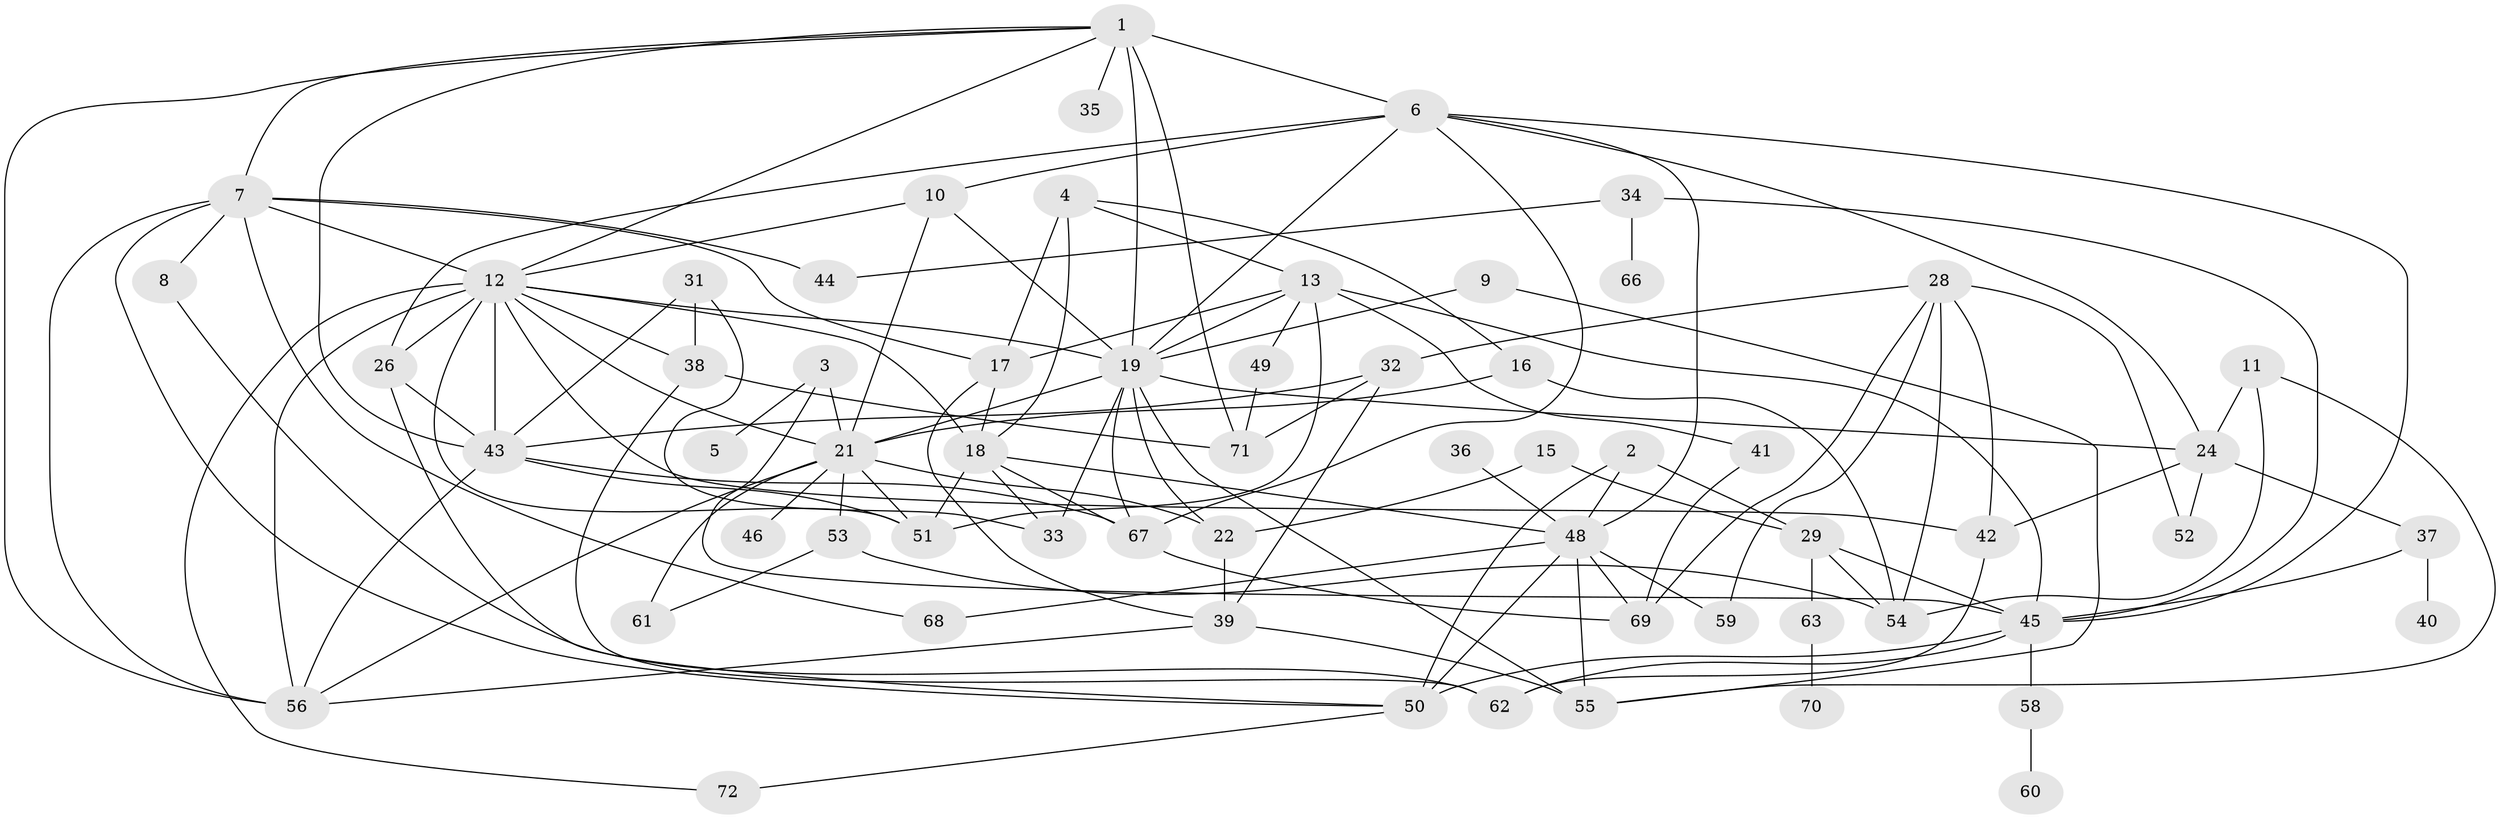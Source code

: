 // original degree distribution, {4: 0.1724137931034483, 1: 0.1793103448275862, 3: 0.15862068965517243, 5: 0.11724137931034483, 2: 0.23448275862068965, 7: 0.013793103448275862, 0: 0.05517241379310345, 6: 0.05517241379310345, 8: 0.013793103448275862}
// Generated by graph-tools (version 1.1) at 2025/33/03/09/25 02:33:55]
// undirected, 62 vertices, 130 edges
graph export_dot {
graph [start="1"]
  node [color=gray90,style=filled];
  1;
  2;
  3;
  4;
  5;
  6;
  7;
  8;
  9;
  10;
  11;
  12;
  13;
  15;
  16;
  17;
  18;
  19;
  21;
  22;
  24;
  26;
  28;
  29;
  31;
  32;
  33;
  34;
  35;
  36;
  37;
  38;
  39;
  40;
  41;
  42;
  43;
  44;
  45;
  46;
  48;
  49;
  50;
  51;
  52;
  53;
  54;
  55;
  56;
  58;
  59;
  60;
  61;
  62;
  63;
  66;
  67;
  68;
  69;
  70;
  71;
  72;
  1 -- 6 [weight=2.0];
  1 -- 7 [weight=1.0];
  1 -- 12 [weight=1.0];
  1 -- 19 [weight=2.0];
  1 -- 35 [weight=1.0];
  1 -- 43 [weight=1.0];
  1 -- 56 [weight=1.0];
  1 -- 71 [weight=1.0];
  2 -- 29 [weight=1.0];
  2 -- 48 [weight=1.0];
  2 -- 50 [weight=1.0];
  3 -- 5 [weight=1.0];
  3 -- 21 [weight=1.0];
  3 -- 45 [weight=1.0];
  4 -- 13 [weight=1.0];
  4 -- 16 [weight=1.0];
  4 -- 17 [weight=1.0];
  4 -- 18 [weight=4.0];
  6 -- 10 [weight=1.0];
  6 -- 19 [weight=1.0];
  6 -- 24 [weight=1.0];
  6 -- 26 [weight=2.0];
  6 -- 45 [weight=2.0];
  6 -- 48 [weight=2.0];
  6 -- 67 [weight=1.0];
  7 -- 8 [weight=1.0];
  7 -- 12 [weight=1.0];
  7 -- 17 [weight=1.0];
  7 -- 44 [weight=1.0];
  7 -- 50 [weight=1.0];
  7 -- 56 [weight=1.0];
  7 -- 68 [weight=1.0];
  8 -- 62 [weight=1.0];
  9 -- 19 [weight=1.0];
  9 -- 55 [weight=1.0];
  10 -- 12 [weight=1.0];
  10 -- 19 [weight=1.0];
  10 -- 21 [weight=1.0];
  11 -- 24 [weight=1.0];
  11 -- 54 [weight=1.0];
  11 -- 55 [weight=1.0];
  12 -- 18 [weight=1.0];
  12 -- 19 [weight=1.0];
  12 -- 21 [weight=1.0];
  12 -- 26 [weight=3.0];
  12 -- 38 [weight=1.0];
  12 -- 42 [weight=1.0];
  12 -- 43 [weight=1.0];
  12 -- 51 [weight=1.0];
  12 -- 56 [weight=1.0];
  12 -- 72 [weight=1.0];
  13 -- 17 [weight=1.0];
  13 -- 19 [weight=1.0];
  13 -- 41 [weight=1.0];
  13 -- 45 [weight=1.0];
  13 -- 49 [weight=1.0];
  13 -- 51 [weight=1.0];
  15 -- 22 [weight=1.0];
  15 -- 29 [weight=1.0];
  16 -- 21 [weight=1.0];
  16 -- 54 [weight=1.0];
  17 -- 18 [weight=1.0];
  17 -- 39 [weight=1.0];
  18 -- 33 [weight=1.0];
  18 -- 48 [weight=1.0];
  18 -- 51 [weight=1.0];
  18 -- 67 [weight=1.0];
  19 -- 21 [weight=1.0];
  19 -- 22 [weight=1.0];
  19 -- 24 [weight=1.0];
  19 -- 33 [weight=1.0];
  19 -- 55 [weight=1.0];
  19 -- 67 [weight=2.0];
  21 -- 22 [weight=1.0];
  21 -- 46 [weight=1.0];
  21 -- 51 [weight=1.0];
  21 -- 53 [weight=1.0];
  21 -- 56 [weight=1.0];
  21 -- 61 [weight=2.0];
  22 -- 39 [weight=1.0];
  24 -- 37 [weight=1.0];
  24 -- 42 [weight=1.0];
  24 -- 52 [weight=1.0];
  26 -- 43 [weight=1.0];
  26 -- 50 [weight=1.0];
  28 -- 32 [weight=1.0];
  28 -- 42 [weight=1.0];
  28 -- 52 [weight=1.0];
  28 -- 54 [weight=1.0];
  28 -- 59 [weight=1.0];
  28 -- 69 [weight=1.0];
  29 -- 45 [weight=1.0];
  29 -- 54 [weight=1.0];
  29 -- 63 [weight=1.0];
  31 -- 33 [weight=1.0];
  31 -- 38 [weight=1.0];
  31 -- 43 [weight=1.0];
  32 -- 39 [weight=1.0];
  32 -- 43 [weight=1.0];
  32 -- 71 [weight=1.0];
  34 -- 44 [weight=1.0];
  34 -- 45 [weight=1.0];
  34 -- 66 [weight=1.0];
  36 -- 48 [weight=2.0];
  37 -- 40 [weight=1.0];
  37 -- 45 [weight=1.0];
  38 -- 62 [weight=1.0];
  38 -- 71 [weight=1.0];
  39 -- 55 [weight=1.0];
  39 -- 56 [weight=1.0];
  41 -- 69 [weight=1.0];
  42 -- 62 [weight=1.0];
  43 -- 51 [weight=1.0];
  43 -- 56 [weight=1.0];
  43 -- 67 [weight=1.0];
  45 -- 50 [weight=2.0];
  45 -- 58 [weight=1.0];
  45 -- 62 [weight=1.0];
  48 -- 50 [weight=1.0];
  48 -- 55 [weight=1.0];
  48 -- 59 [weight=1.0];
  48 -- 68 [weight=1.0];
  48 -- 69 [weight=1.0];
  49 -- 71 [weight=1.0];
  50 -- 72 [weight=1.0];
  53 -- 54 [weight=1.0];
  53 -- 61 [weight=1.0];
  58 -- 60 [weight=1.0];
  63 -- 70 [weight=1.0];
  67 -- 69 [weight=1.0];
}
